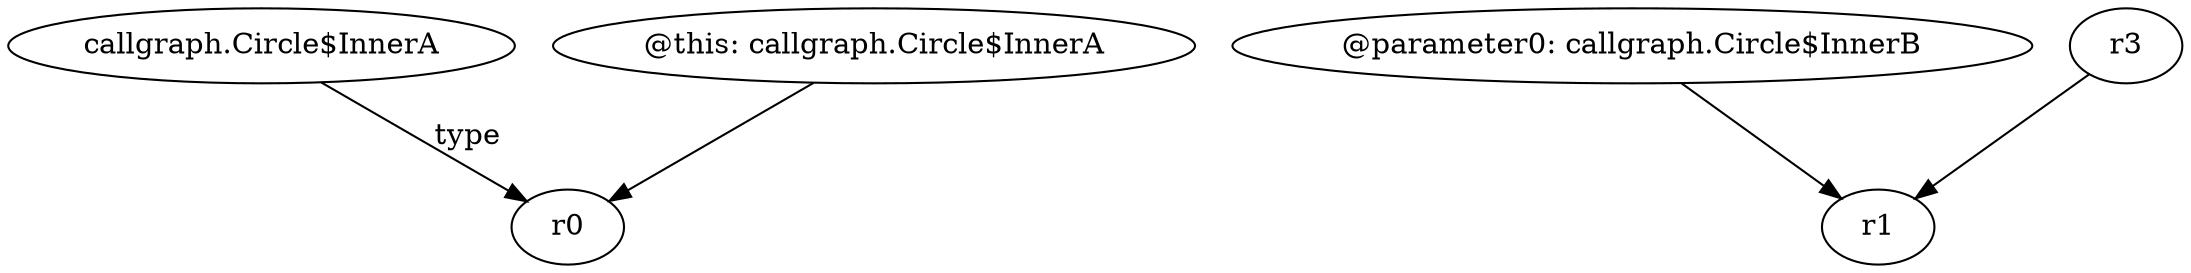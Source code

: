 digraph g {
0[label="callgraph.Circle$InnerA"]
1[label="r0"]
0->1[label="type"]
2[label="@parameter0: callgraph.Circle$InnerB"]
3[label="r1"]
2->3[label=""]
4[label="@this: callgraph.Circle$InnerA"]
4->1[label=""]
5[label="r3"]
5->3[label=""]
}